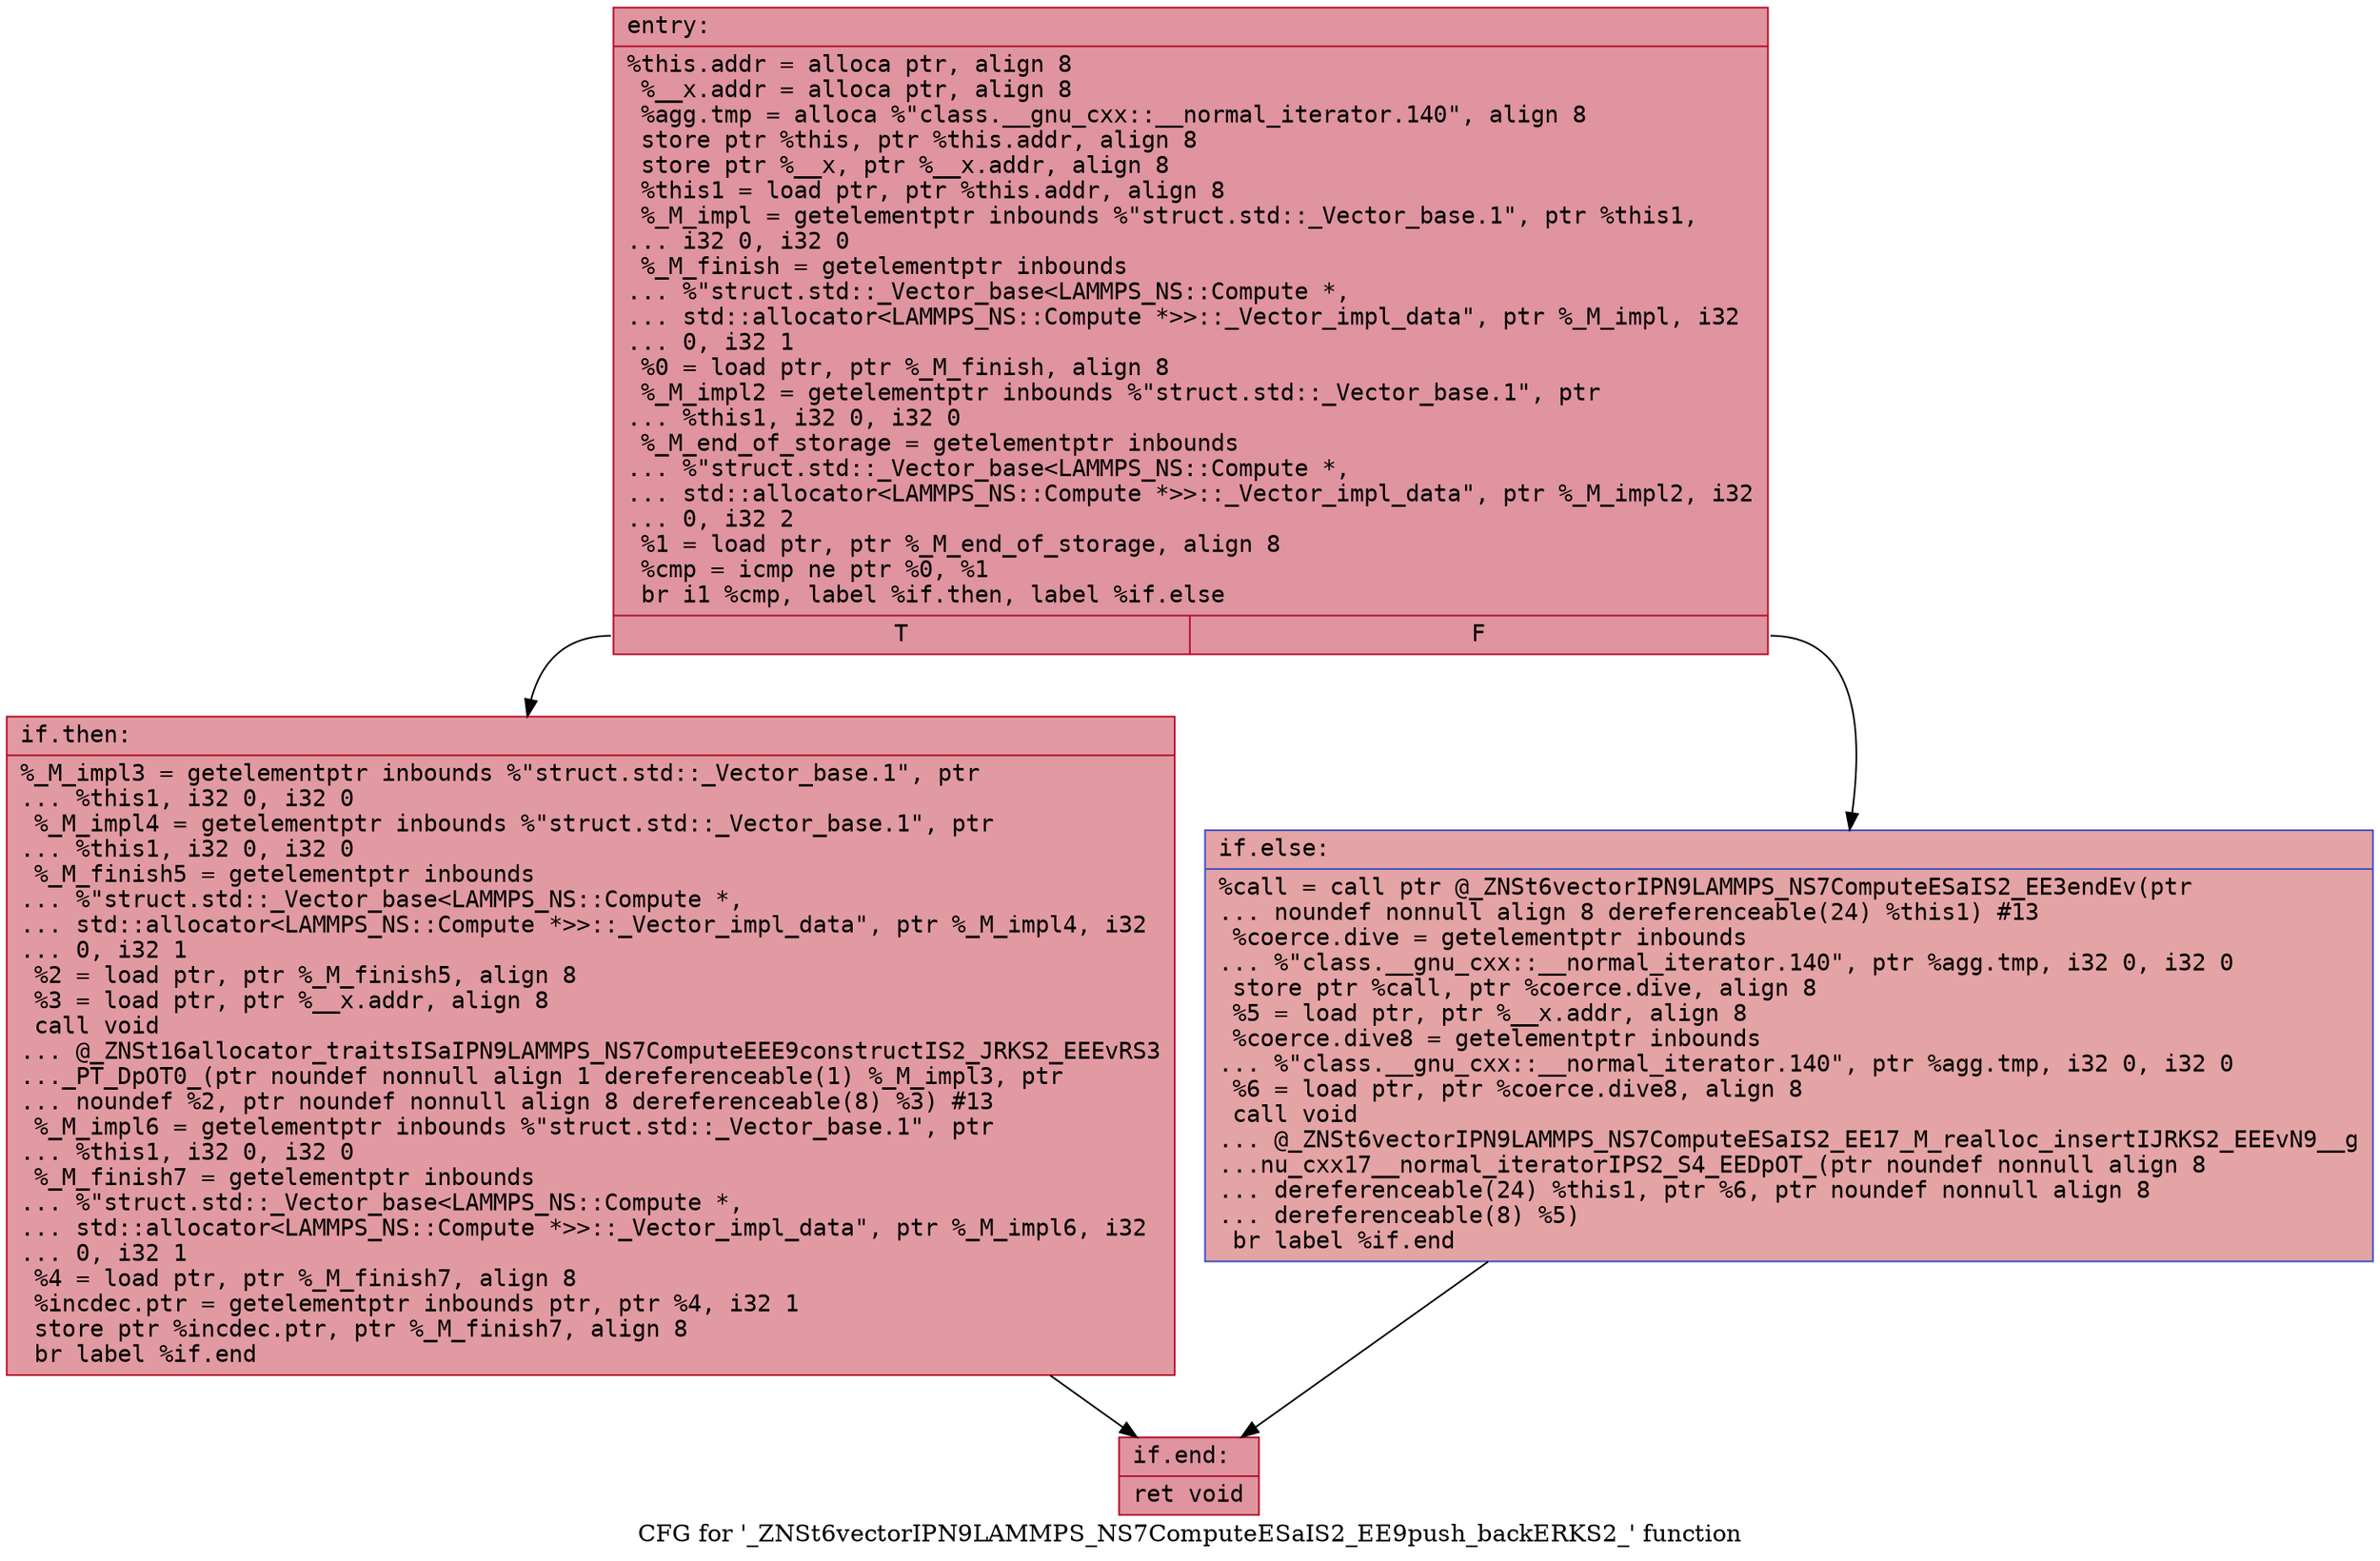digraph "CFG for '_ZNSt6vectorIPN9LAMMPS_NS7ComputeESaIS2_EE9push_backERKS2_' function" {
	label="CFG for '_ZNSt6vectorIPN9LAMMPS_NS7ComputeESaIS2_EE9push_backERKS2_' function";

	Node0x561f1641c8c0 [shape=record,color="#b70d28ff", style=filled, fillcolor="#b70d2870" fontname="Courier",label="{entry:\l|  %this.addr = alloca ptr, align 8\l  %__x.addr = alloca ptr, align 8\l  %agg.tmp = alloca %\"class.__gnu_cxx::__normal_iterator.140\", align 8\l  store ptr %this, ptr %this.addr, align 8\l  store ptr %__x, ptr %__x.addr, align 8\l  %this1 = load ptr, ptr %this.addr, align 8\l  %_M_impl = getelementptr inbounds %\"struct.std::_Vector_base.1\", ptr %this1,\l... i32 0, i32 0\l  %_M_finish = getelementptr inbounds\l... %\"struct.std::_Vector_base\<LAMMPS_NS::Compute *,\l... std::allocator\<LAMMPS_NS::Compute *\>\>::_Vector_impl_data\", ptr %_M_impl, i32\l... 0, i32 1\l  %0 = load ptr, ptr %_M_finish, align 8\l  %_M_impl2 = getelementptr inbounds %\"struct.std::_Vector_base.1\", ptr\l... %this1, i32 0, i32 0\l  %_M_end_of_storage = getelementptr inbounds\l... %\"struct.std::_Vector_base\<LAMMPS_NS::Compute *,\l... std::allocator\<LAMMPS_NS::Compute *\>\>::_Vector_impl_data\", ptr %_M_impl2, i32\l... 0, i32 2\l  %1 = load ptr, ptr %_M_end_of_storage, align 8\l  %cmp = icmp ne ptr %0, %1\l  br i1 %cmp, label %if.then, label %if.else\l|{<s0>T|<s1>F}}"];
	Node0x561f1641c8c0:s0 -> Node0x561f1641c930[tooltip="entry -> if.then\nProbability 62.50%" ];
	Node0x561f1641c8c0:s1 -> Node0x561f1641ca80[tooltip="entry -> if.else\nProbability 37.50%" ];
	Node0x561f1641c930 [shape=record,color="#b70d28ff", style=filled, fillcolor="#bb1b2c70" fontname="Courier",label="{if.then:\l|  %_M_impl3 = getelementptr inbounds %\"struct.std::_Vector_base.1\", ptr\l... %this1, i32 0, i32 0\l  %_M_impl4 = getelementptr inbounds %\"struct.std::_Vector_base.1\", ptr\l... %this1, i32 0, i32 0\l  %_M_finish5 = getelementptr inbounds\l... %\"struct.std::_Vector_base\<LAMMPS_NS::Compute *,\l... std::allocator\<LAMMPS_NS::Compute *\>\>::_Vector_impl_data\", ptr %_M_impl4, i32\l... 0, i32 1\l  %2 = load ptr, ptr %_M_finish5, align 8\l  %3 = load ptr, ptr %__x.addr, align 8\l  call void\l... @_ZNSt16allocator_traitsISaIPN9LAMMPS_NS7ComputeEEE9constructIS2_JRKS2_EEEvRS3\l..._PT_DpOT0_(ptr noundef nonnull align 1 dereferenceable(1) %_M_impl3, ptr\l... noundef %2, ptr noundef nonnull align 8 dereferenceable(8) %3) #13\l  %_M_impl6 = getelementptr inbounds %\"struct.std::_Vector_base.1\", ptr\l... %this1, i32 0, i32 0\l  %_M_finish7 = getelementptr inbounds\l... %\"struct.std::_Vector_base\<LAMMPS_NS::Compute *,\l... std::allocator\<LAMMPS_NS::Compute *\>\>::_Vector_impl_data\", ptr %_M_impl6, i32\l... 0, i32 1\l  %4 = load ptr, ptr %_M_finish7, align 8\l  %incdec.ptr = getelementptr inbounds ptr, ptr %4, i32 1\l  store ptr %incdec.ptr, ptr %_M_finish7, align 8\l  br label %if.end\l}"];
	Node0x561f1641c930 -> Node0x561f1641def0[tooltip="if.then -> if.end\nProbability 100.00%" ];
	Node0x561f1641ca80 [shape=record,color="#3d50c3ff", style=filled, fillcolor="#c32e3170" fontname="Courier",label="{if.else:\l|  %call = call ptr @_ZNSt6vectorIPN9LAMMPS_NS7ComputeESaIS2_EE3endEv(ptr\l... noundef nonnull align 8 dereferenceable(24) %this1) #13\l  %coerce.dive = getelementptr inbounds\l... %\"class.__gnu_cxx::__normal_iterator.140\", ptr %agg.tmp, i32 0, i32 0\l  store ptr %call, ptr %coerce.dive, align 8\l  %5 = load ptr, ptr %__x.addr, align 8\l  %coerce.dive8 = getelementptr inbounds\l... %\"class.__gnu_cxx::__normal_iterator.140\", ptr %agg.tmp, i32 0, i32 0\l  %6 = load ptr, ptr %coerce.dive8, align 8\l  call void\l... @_ZNSt6vectorIPN9LAMMPS_NS7ComputeESaIS2_EE17_M_realloc_insertIJRKS2_EEEvN9__g\l...nu_cxx17__normal_iteratorIPS2_S4_EEDpOT_(ptr noundef nonnull align 8\l... dereferenceable(24) %this1, ptr %6, ptr noundef nonnull align 8\l... dereferenceable(8) %5)\l  br label %if.end\l}"];
	Node0x561f1641ca80 -> Node0x561f1641def0[tooltip="if.else -> if.end\nProbability 100.00%" ];
	Node0x561f1641def0 [shape=record,color="#b70d28ff", style=filled, fillcolor="#b70d2870" fontname="Courier",label="{if.end:\l|  ret void\l}"];
}
